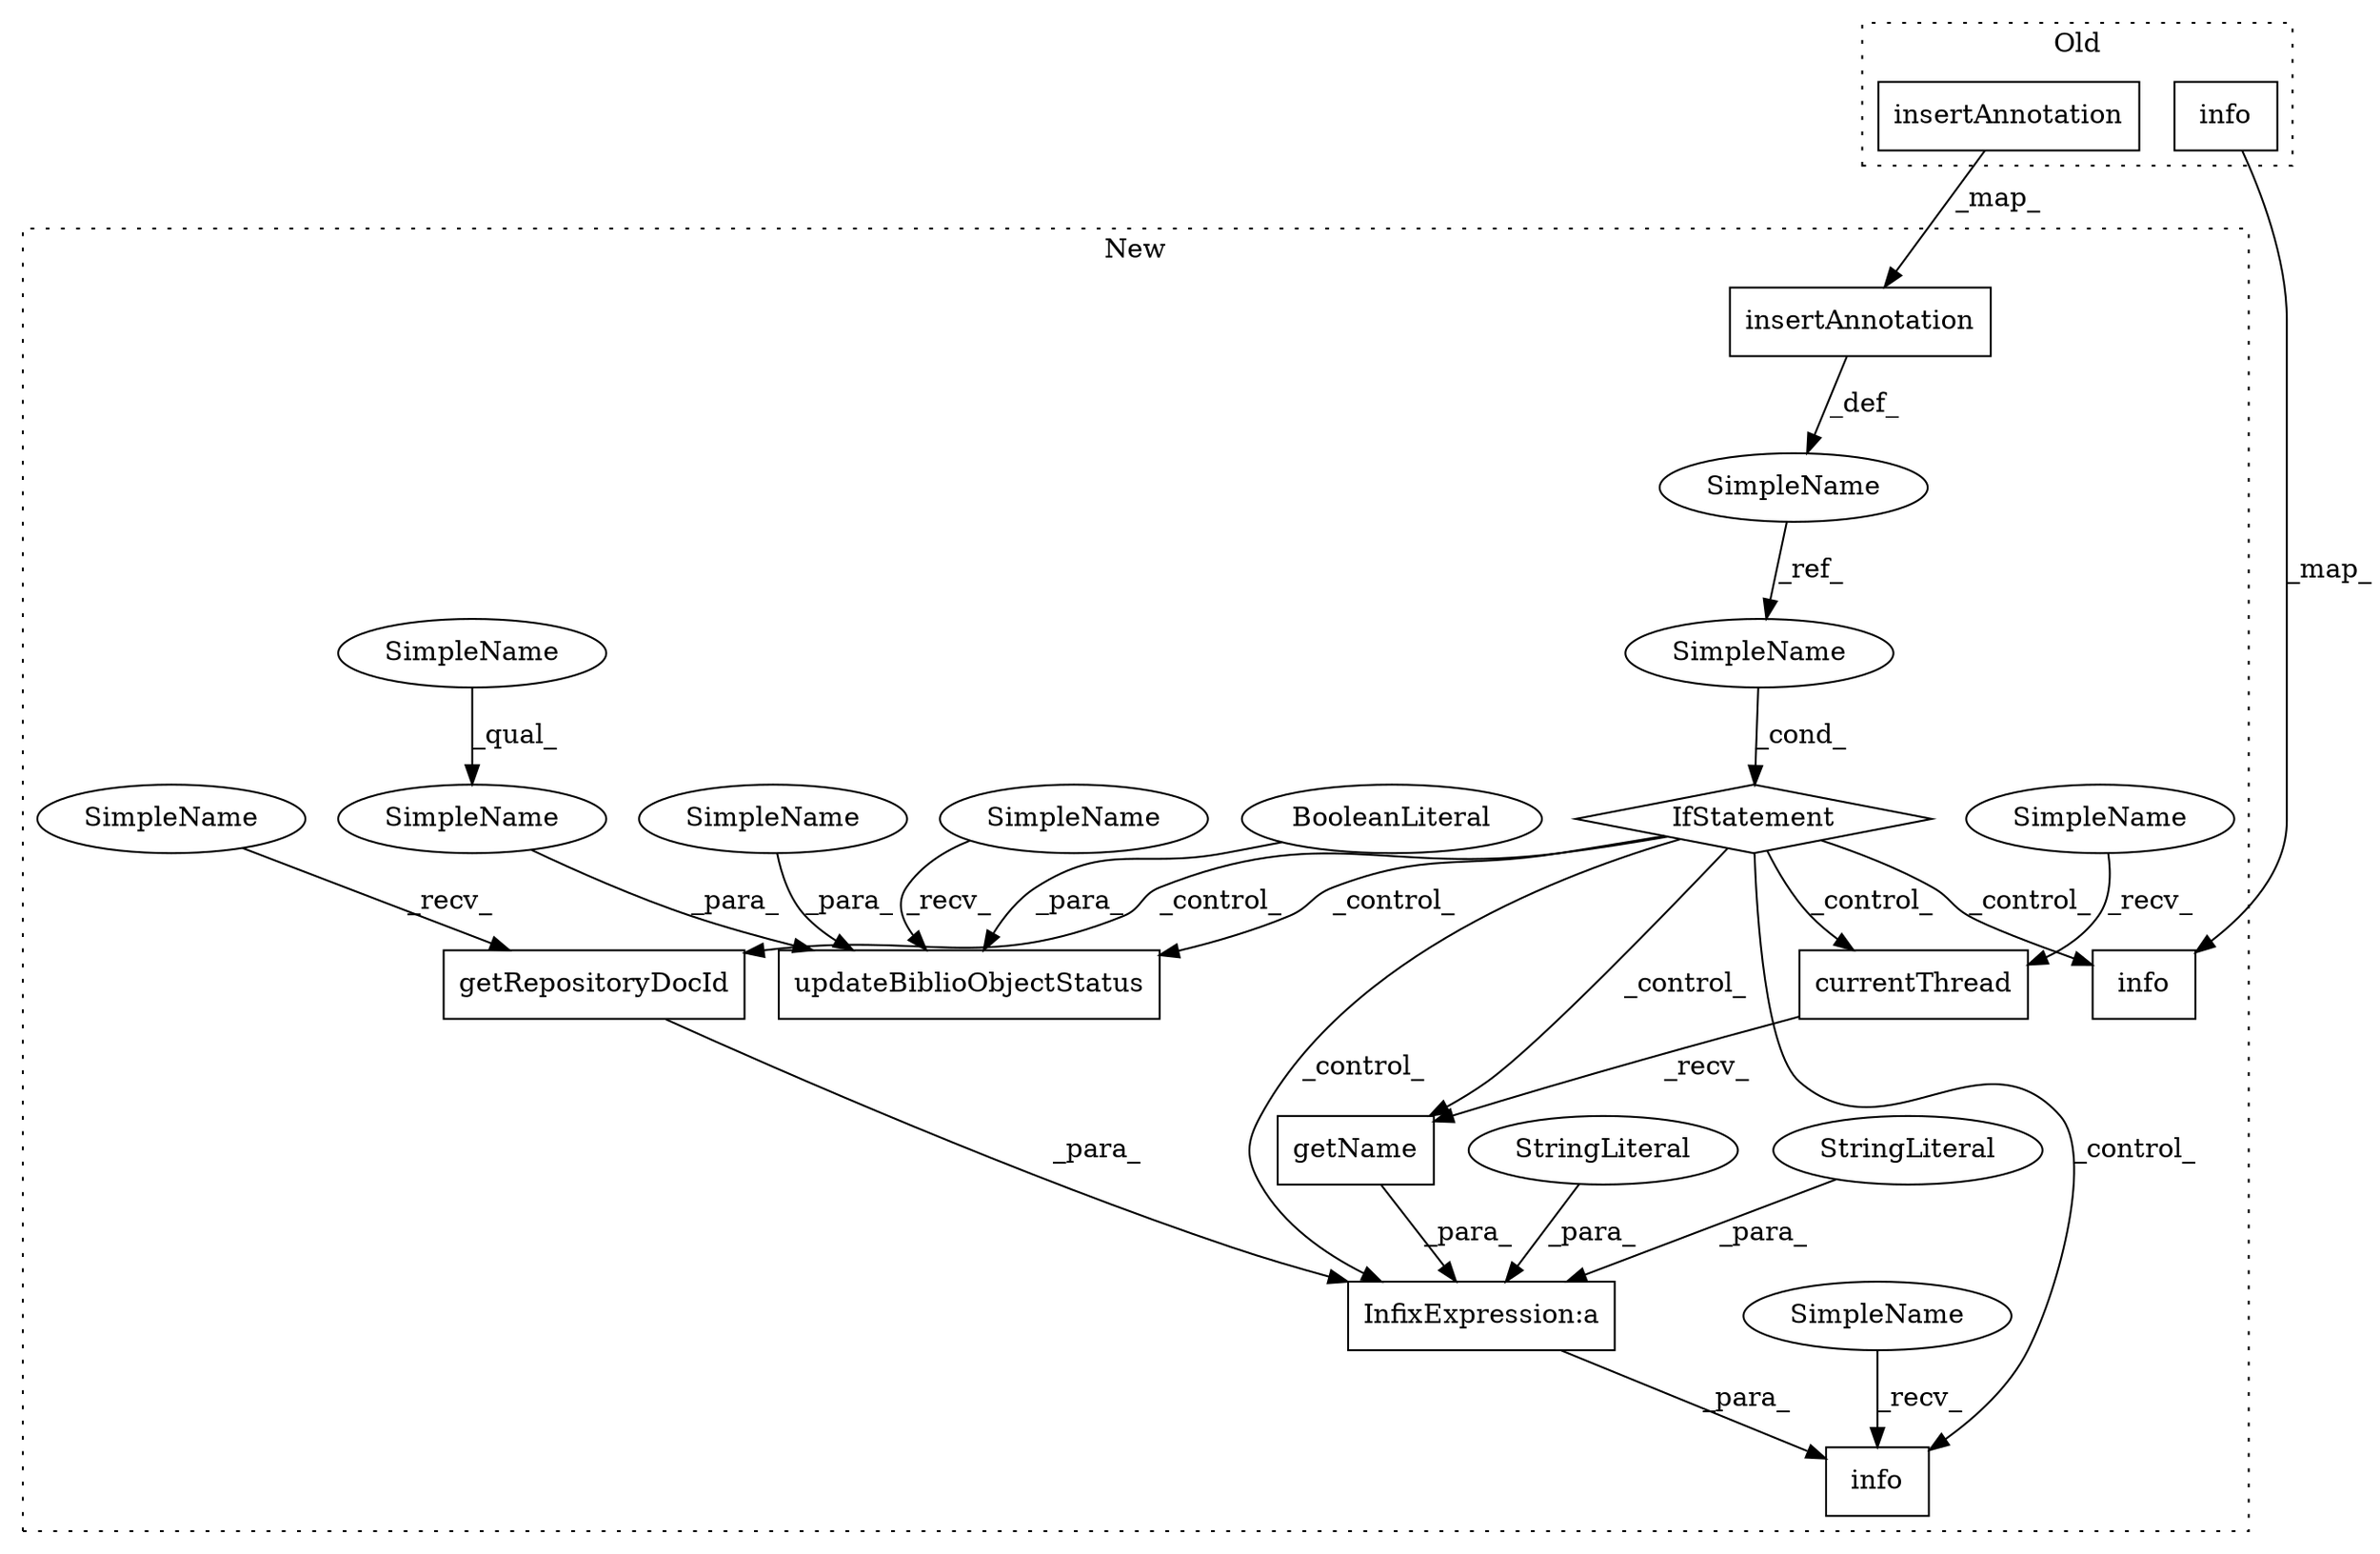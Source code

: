 digraph G {
subgraph cluster0 {
1 [label="insertAnnotation" a="32" s="1639,1697" l="17,1" shape="box"];
20 [label="info" a="32" s="1823,1949" l="5,1" shape="box"];
label = "Old";
style="dotted";
}
subgraph cluster1 {
2 [label="insertAnnotation" a="32" s="1710,1768" l="17,1" shape="box"];
3 [label="currentThread" a="32" s="2081" l="15" shape="box"];
4 [label="updateBiblioObjectStatus" a="32" s="1810,1872" l="25,1" shape="box"];
5 [label="getName" a="32" s="2097" l="9" shape="box"];
6 [label="getRepositoryDocId" a="32" s="2149" l="20" shape="box"];
7 [label="InfixExpression:a" a="27" s="2071" l="3" shape="box"];
8 [label="info" a="32" s="2059,2218" l="5,1" shape="box"];
9 [label="BooleanLiteral" a="9" s="1867" l="5" shape="ellipse"];
10 [label="IfStatement" a="25" s="1779,1791" l="4,2" shape="diamond"];
11 [label="SimpleName" a="42" s="1807" l="2" shape="ellipse"];
12 [label="SimpleName" a="42" s="1835" l="12" shape="ellipse"];
13 [label="SimpleName" a="42" s="2052" l="6" shape="ellipse"];
14 [label="SimpleName" a="42" s="1849" l="16" shape="ellipse"];
15 [label="SimpleName" a="42" s="2136" l="12" shape="ellipse"];
16 [label="SimpleName" a="42" s="1696" l="8" shape="ellipse"];
17 [label="StringLiteral" a="45" s="2109" l="4" shape="ellipse"];
18 [label="StringLiteral" a="45" s="2172" l="46" shape="ellipse"];
19 [label="info" a="32" s="1894,2020" l="5,1" shape="box"];
21 [label="SimpleName" a="42" s="1849" l="11" shape="ellipse"];
22 [label="SimpleName" a="42" s="1783" l="8" shape="ellipse"];
23 [label="SimpleName" a="42" s="2074" l="6" shape="ellipse"];
label = "New";
style="dotted";
}
1 -> 2 [label="_map_"];
2 -> 16 [label="_def_"];
3 -> 5 [label="_recv_"];
5 -> 7 [label="_para_"];
6 -> 7 [label="_para_"];
7 -> 8 [label="_para_"];
9 -> 4 [label="_para_"];
10 -> 5 [label="_control_"];
10 -> 7 [label="_control_"];
10 -> 8 [label="_control_"];
10 -> 3 [label="_control_"];
10 -> 6 [label="_control_"];
10 -> 4 [label="_control_"];
10 -> 19 [label="_control_"];
11 -> 4 [label="_recv_"];
12 -> 4 [label="_para_"];
13 -> 8 [label="_recv_"];
14 -> 4 [label="_para_"];
15 -> 6 [label="_recv_"];
16 -> 22 [label="_ref_"];
17 -> 7 [label="_para_"];
18 -> 7 [label="_para_"];
20 -> 19 [label="_map_"];
21 -> 14 [label="_qual_"];
22 -> 10 [label="_cond_"];
23 -> 3 [label="_recv_"];
}